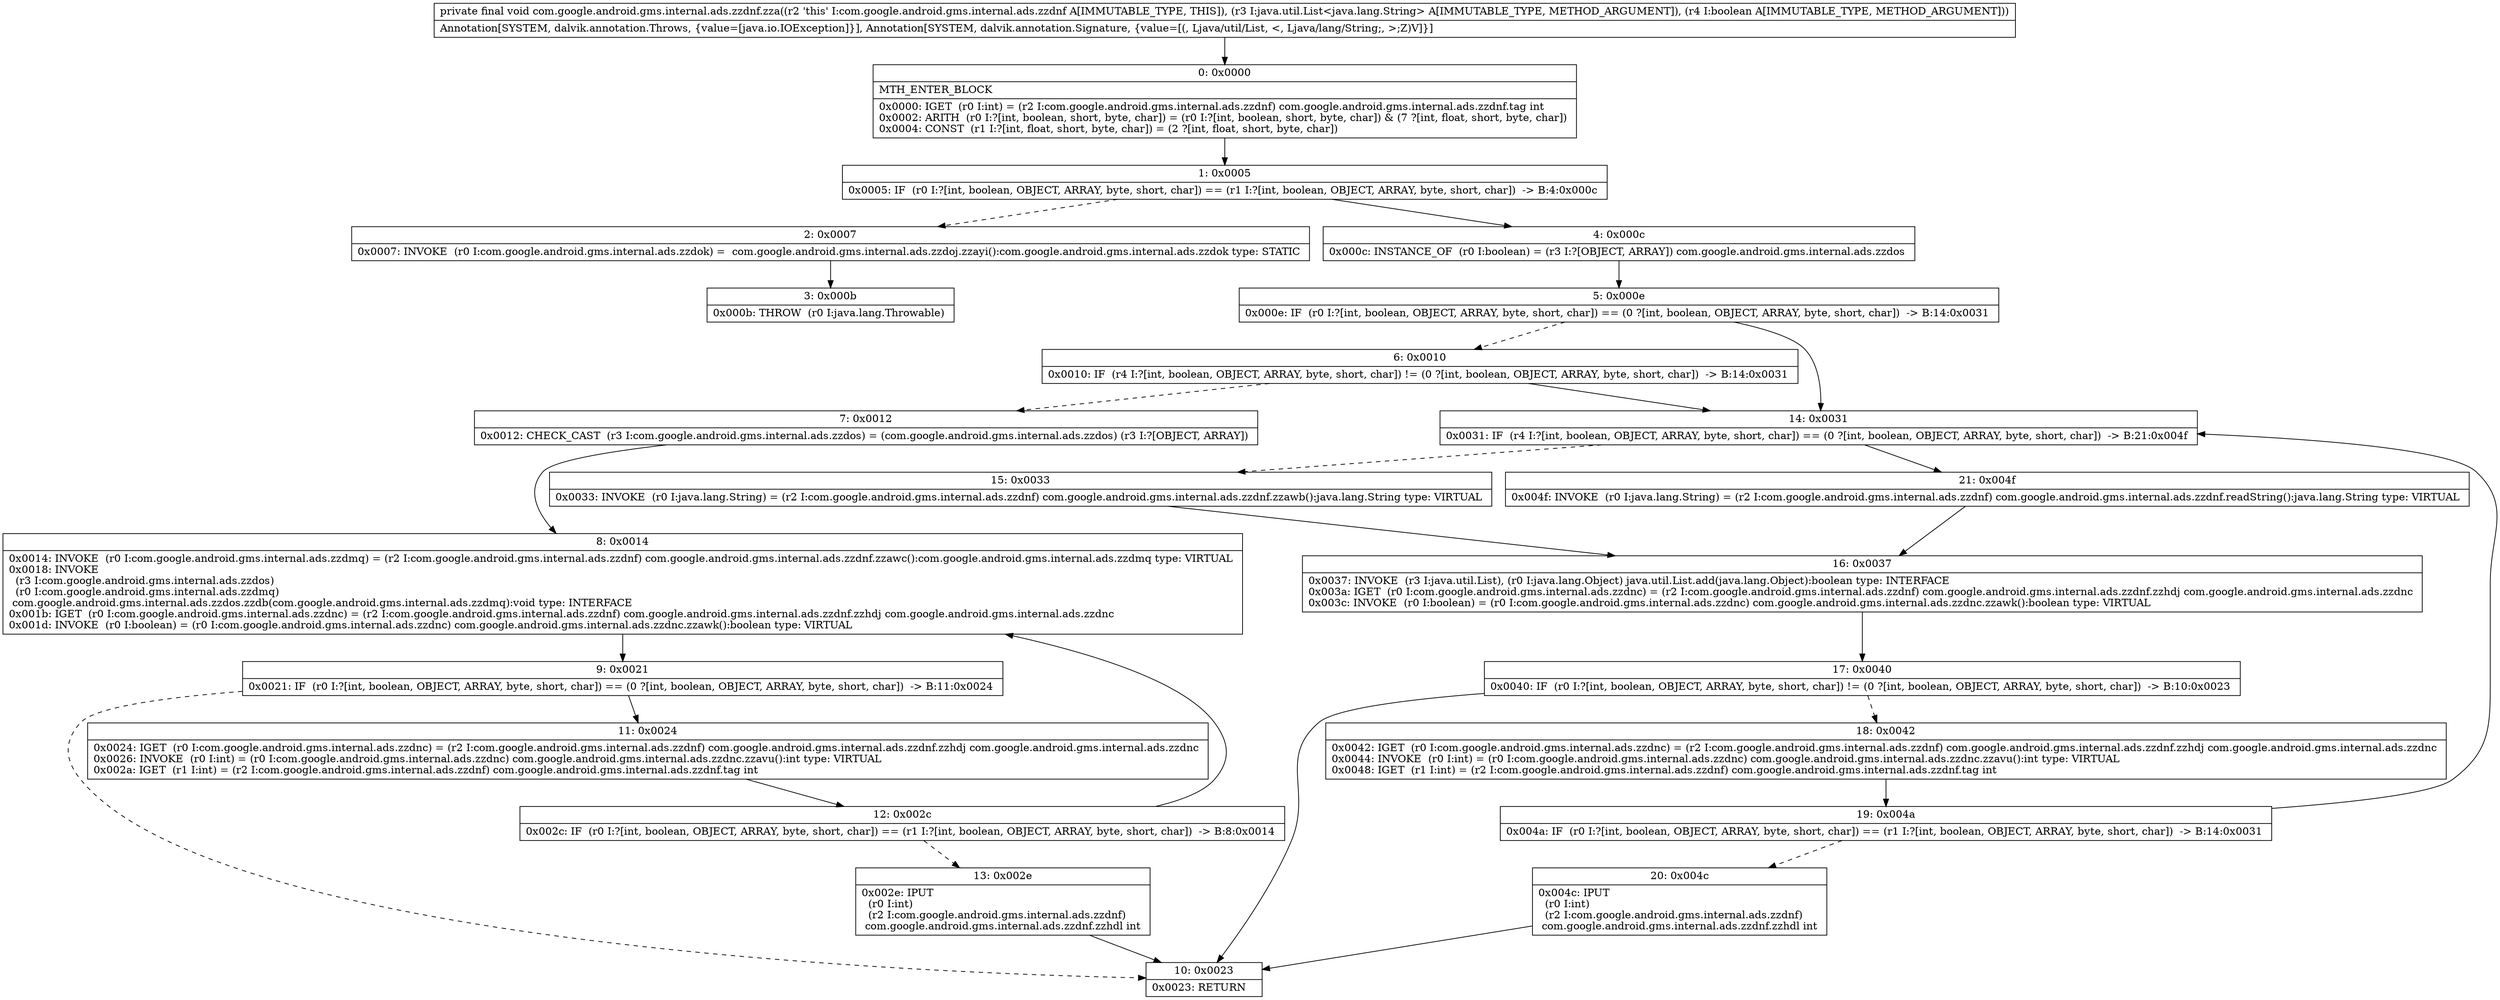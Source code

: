 digraph "CFG forcom.google.android.gms.internal.ads.zzdnf.zza(Ljava\/util\/List;Z)V" {
Node_0 [shape=record,label="{0\:\ 0x0000|MTH_ENTER_BLOCK\l|0x0000: IGET  (r0 I:int) = (r2 I:com.google.android.gms.internal.ads.zzdnf) com.google.android.gms.internal.ads.zzdnf.tag int \l0x0002: ARITH  (r0 I:?[int, boolean, short, byte, char]) = (r0 I:?[int, boolean, short, byte, char]) & (7 ?[int, float, short, byte, char]) \l0x0004: CONST  (r1 I:?[int, float, short, byte, char]) = (2 ?[int, float, short, byte, char]) \l}"];
Node_1 [shape=record,label="{1\:\ 0x0005|0x0005: IF  (r0 I:?[int, boolean, OBJECT, ARRAY, byte, short, char]) == (r1 I:?[int, boolean, OBJECT, ARRAY, byte, short, char])  \-\> B:4:0x000c \l}"];
Node_2 [shape=record,label="{2\:\ 0x0007|0x0007: INVOKE  (r0 I:com.google.android.gms.internal.ads.zzdok) =  com.google.android.gms.internal.ads.zzdoj.zzayi():com.google.android.gms.internal.ads.zzdok type: STATIC \l}"];
Node_3 [shape=record,label="{3\:\ 0x000b|0x000b: THROW  (r0 I:java.lang.Throwable) \l}"];
Node_4 [shape=record,label="{4\:\ 0x000c|0x000c: INSTANCE_OF  (r0 I:boolean) = (r3 I:?[OBJECT, ARRAY]) com.google.android.gms.internal.ads.zzdos \l}"];
Node_5 [shape=record,label="{5\:\ 0x000e|0x000e: IF  (r0 I:?[int, boolean, OBJECT, ARRAY, byte, short, char]) == (0 ?[int, boolean, OBJECT, ARRAY, byte, short, char])  \-\> B:14:0x0031 \l}"];
Node_6 [shape=record,label="{6\:\ 0x0010|0x0010: IF  (r4 I:?[int, boolean, OBJECT, ARRAY, byte, short, char]) != (0 ?[int, boolean, OBJECT, ARRAY, byte, short, char])  \-\> B:14:0x0031 \l}"];
Node_7 [shape=record,label="{7\:\ 0x0012|0x0012: CHECK_CAST  (r3 I:com.google.android.gms.internal.ads.zzdos) = (com.google.android.gms.internal.ads.zzdos) (r3 I:?[OBJECT, ARRAY]) \l}"];
Node_8 [shape=record,label="{8\:\ 0x0014|0x0014: INVOKE  (r0 I:com.google.android.gms.internal.ads.zzdmq) = (r2 I:com.google.android.gms.internal.ads.zzdnf) com.google.android.gms.internal.ads.zzdnf.zzawc():com.google.android.gms.internal.ads.zzdmq type: VIRTUAL \l0x0018: INVOKE  \l  (r3 I:com.google.android.gms.internal.ads.zzdos)\l  (r0 I:com.google.android.gms.internal.ads.zzdmq)\l com.google.android.gms.internal.ads.zzdos.zzdb(com.google.android.gms.internal.ads.zzdmq):void type: INTERFACE \l0x001b: IGET  (r0 I:com.google.android.gms.internal.ads.zzdnc) = (r2 I:com.google.android.gms.internal.ads.zzdnf) com.google.android.gms.internal.ads.zzdnf.zzhdj com.google.android.gms.internal.ads.zzdnc \l0x001d: INVOKE  (r0 I:boolean) = (r0 I:com.google.android.gms.internal.ads.zzdnc) com.google.android.gms.internal.ads.zzdnc.zzawk():boolean type: VIRTUAL \l}"];
Node_9 [shape=record,label="{9\:\ 0x0021|0x0021: IF  (r0 I:?[int, boolean, OBJECT, ARRAY, byte, short, char]) == (0 ?[int, boolean, OBJECT, ARRAY, byte, short, char])  \-\> B:11:0x0024 \l}"];
Node_10 [shape=record,label="{10\:\ 0x0023|0x0023: RETURN   \l}"];
Node_11 [shape=record,label="{11\:\ 0x0024|0x0024: IGET  (r0 I:com.google.android.gms.internal.ads.zzdnc) = (r2 I:com.google.android.gms.internal.ads.zzdnf) com.google.android.gms.internal.ads.zzdnf.zzhdj com.google.android.gms.internal.ads.zzdnc \l0x0026: INVOKE  (r0 I:int) = (r0 I:com.google.android.gms.internal.ads.zzdnc) com.google.android.gms.internal.ads.zzdnc.zzavu():int type: VIRTUAL \l0x002a: IGET  (r1 I:int) = (r2 I:com.google.android.gms.internal.ads.zzdnf) com.google.android.gms.internal.ads.zzdnf.tag int \l}"];
Node_12 [shape=record,label="{12\:\ 0x002c|0x002c: IF  (r0 I:?[int, boolean, OBJECT, ARRAY, byte, short, char]) == (r1 I:?[int, boolean, OBJECT, ARRAY, byte, short, char])  \-\> B:8:0x0014 \l}"];
Node_13 [shape=record,label="{13\:\ 0x002e|0x002e: IPUT  \l  (r0 I:int)\l  (r2 I:com.google.android.gms.internal.ads.zzdnf)\l com.google.android.gms.internal.ads.zzdnf.zzhdl int \l}"];
Node_14 [shape=record,label="{14\:\ 0x0031|0x0031: IF  (r4 I:?[int, boolean, OBJECT, ARRAY, byte, short, char]) == (0 ?[int, boolean, OBJECT, ARRAY, byte, short, char])  \-\> B:21:0x004f \l}"];
Node_15 [shape=record,label="{15\:\ 0x0033|0x0033: INVOKE  (r0 I:java.lang.String) = (r2 I:com.google.android.gms.internal.ads.zzdnf) com.google.android.gms.internal.ads.zzdnf.zzawb():java.lang.String type: VIRTUAL \l}"];
Node_16 [shape=record,label="{16\:\ 0x0037|0x0037: INVOKE  (r3 I:java.util.List), (r0 I:java.lang.Object) java.util.List.add(java.lang.Object):boolean type: INTERFACE \l0x003a: IGET  (r0 I:com.google.android.gms.internal.ads.zzdnc) = (r2 I:com.google.android.gms.internal.ads.zzdnf) com.google.android.gms.internal.ads.zzdnf.zzhdj com.google.android.gms.internal.ads.zzdnc \l0x003c: INVOKE  (r0 I:boolean) = (r0 I:com.google.android.gms.internal.ads.zzdnc) com.google.android.gms.internal.ads.zzdnc.zzawk():boolean type: VIRTUAL \l}"];
Node_17 [shape=record,label="{17\:\ 0x0040|0x0040: IF  (r0 I:?[int, boolean, OBJECT, ARRAY, byte, short, char]) != (0 ?[int, boolean, OBJECT, ARRAY, byte, short, char])  \-\> B:10:0x0023 \l}"];
Node_18 [shape=record,label="{18\:\ 0x0042|0x0042: IGET  (r0 I:com.google.android.gms.internal.ads.zzdnc) = (r2 I:com.google.android.gms.internal.ads.zzdnf) com.google.android.gms.internal.ads.zzdnf.zzhdj com.google.android.gms.internal.ads.zzdnc \l0x0044: INVOKE  (r0 I:int) = (r0 I:com.google.android.gms.internal.ads.zzdnc) com.google.android.gms.internal.ads.zzdnc.zzavu():int type: VIRTUAL \l0x0048: IGET  (r1 I:int) = (r2 I:com.google.android.gms.internal.ads.zzdnf) com.google.android.gms.internal.ads.zzdnf.tag int \l}"];
Node_19 [shape=record,label="{19\:\ 0x004a|0x004a: IF  (r0 I:?[int, boolean, OBJECT, ARRAY, byte, short, char]) == (r1 I:?[int, boolean, OBJECT, ARRAY, byte, short, char])  \-\> B:14:0x0031 \l}"];
Node_20 [shape=record,label="{20\:\ 0x004c|0x004c: IPUT  \l  (r0 I:int)\l  (r2 I:com.google.android.gms.internal.ads.zzdnf)\l com.google.android.gms.internal.ads.zzdnf.zzhdl int \l}"];
Node_21 [shape=record,label="{21\:\ 0x004f|0x004f: INVOKE  (r0 I:java.lang.String) = (r2 I:com.google.android.gms.internal.ads.zzdnf) com.google.android.gms.internal.ads.zzdnf.readString():java.lang.String type: VIRTUAL \l}"];
MethodNode[shape=record,label="{private final void com.google.android.gms.internal.ads.zzdnf.zza((r2 'this' I:com.google.android.gms.internal.ads.zzdnf A[IMMUTABLE_TYPE, THIS]), (r3 I:java.util.List\<java.lang.String\> A[IMMUTABLE_TYPE, METHOD_ARGUMENT]), (r4 I:boolean A[IMMUTABLE_TYPE, METHOD_ARGUMENT]))  | Annotation[SYSTEM, dalvik.annotation.Throws, \{value=[java.io.IOException]\}], Annotation[SYSTEM, dalvik.annotation.Signature, \{value=[(, Ljava\/util\/List, \<, Ljava\/lang\/String;, \>;Z)V]\}]\l}"];
MethodNode -> Node_0;
Node_0 -> Node_1;
Node_1 -> Node_2[style=dashed];
Node_1 -> Node_4;
Node_2 -> Node_3;
Node_4 -> Node_5;
Node_5 -> Node_6[style=dashed];
Node_5 -> Node_14;
Node_6 -> Node_7[style=dashed];
Node_6 -> Node_14;
Node_7 -> Node_8;
Node_8 -> Node_9;
Node_9 -> Node_10[style=dashed];
Node_9 -> Node_11;
Node_11 -> Node_12;
Node_12 -> Node_8;
Node_12 -> Node_13[style=dashed];
Node_13 -> Node_10;
Node_14 -> Node_15[style=dashed];
Node_14 -> Node_21;
Node_15 -> Node_16;
Node_16 -> Node_17;
Node_17 -> Node_10;
Node_17 -> Node_18[style=dashed];
Node_18 -> Node_19;
Node_19 -> Node_14;
Node_19 -> Node_20[style=dashed];
Node_20 -> Node_10;
Node_21 -> Node_16;
}

